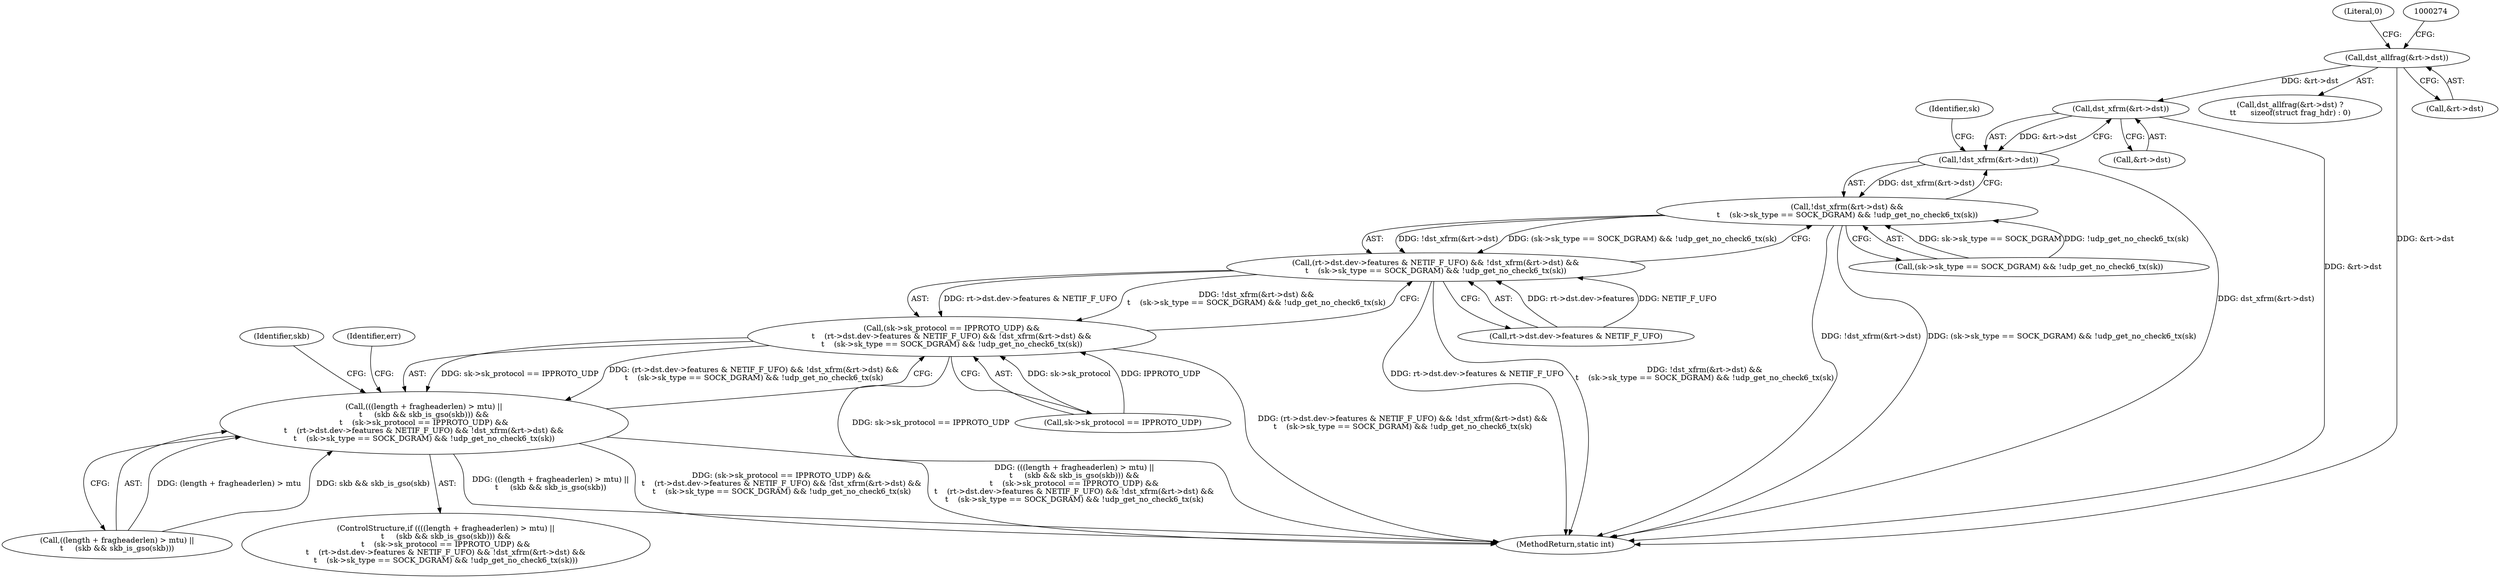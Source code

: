digraph "0_linux_232cd35d0804cc241eb887bb8d4d9b3b9881c64a@pointer" {
"1000268" [label="(Call,dst_allfrag(&rt->dst))"];
"1000464" [label="(Call,dst_xfrm(&rt->dst))"];
"1000463" [label="(Call,!dst_xfrm(&rt->dst))"];
"1000462" [label="(Call,!dst_xfrm(&rt->dst) &&\n\t    (sk->sk_type == SOCK_DGRAM) && !udp_get_no_check6_tx(sk))"];
"1000452" [label="(Call,(rt->dst.dev->features & NETIF_F_UFO) && !dst_xfrm(&rt->dst) &&\n\t    (sk->sk_type == SOCK_DGRAM) && !udp_get_no_check6_tx(sk))"];
"1000446" [label="(Call,(sk->sk_protocol == IPPROTO_UDP) &&\n\t    (rt->dst.dev->features & NETIF_F_UFO) && !dst_xfrm(&rt->dst) &&\n\t    (sk->sk_type == SOCK_DGRAM) && !udp_get_no_check6_tx(sk))"];
"1000435" [label="(Call,(((length + fragheaderlen) > mtu) ||\n\t     (skb && skb_is_gso(skb))) &&\n\t    (sk->sk_protocol == IPPROTO_UDP) &&\n\t    (rt->dst.dev->features & NETIF_F_UFO) && !dst_xfrm(&rt->dst) &&\n\t    (sk->sk_type == SOCK_DGRAM) && !udp_get_no_check6_tx(sk))"];
"1000465" [label="(Call,&rt->dst)"];
"1000268" [label="(Call,dst_allfrag(&rt->dst))"];
"1000452" [label="(Call,(rt->dst.dev->features & NETIF_F_UFO) && !dst_xfrm(&rt->dst) &&\n\t    (sk->sk_type == SOCK_DGRAM) && !udp_get_no_check6_tx(sk))"];
"1000436" [label="(Call,((length + fragheaderlen) > mtu) ||\n\t     (skb && skb_is_gso(skb)))"];
"1000462" [label="(Call,!dst_xfrm(&rt->dst) &&\n\t    (sk->sk_type == SOCK_DGRAM) && !udp_get_no_check6_tx(sk))"];
"1000267" [label="(Call,dst_allfrag(&rt->dst) ?\n\t\t      sizeof(struct frag_hdr) : 0)"];
"1000472" [label="(Identifier,sk)"];
"1000447" [label="(Call,sk->sk_protocol == IPPROTO_UDP)"];
"1000464" [label="(Call,dst_xfrm(&rt->dst))"];
"1001103" [label="(MethodReturn,static int)"];
"1000469" [label="(Call,(sk->sk_type == SOCK_DGRAM) && !udp_get_no_check6_tx(sk))"];
"1000275" [label="(Literal,0)"];
"1000463" [label="(Call,!dst_xfrm(&rt->dst))"];
"1000269" [label="(Call,&rt->dst)"];
"1000453" [label="(Call,rt->dst.dev->features & NETIF_F_UFO)"];
"1000501" [label="(Identifier,skb)"];
"1000434" [label="(ControlStructure,if ((((length + fragheaderlen) > mtu) ||\n\t     (skb && skb_is_gso(skb))) &&\n\t    (sk->sk_protocol == IPPROTO_UDP) &&\n\t    (rt->dst.dev->features & NETIF_F_UFO) && !dst_xfrm(&rt->dst) &&\n\t    (sk->sk_type == SOCK_DGRAM) && !udp_get_no_check6_tx(sk)))"];
"1000435" [label="(Call,(((length + fragheaderlen) > mtu) ||\n\t     (skb && skb_is_gso(skb))) &&\n\t    (sk->sk_protocol == IPPROTO_UDP) &&\n\t    (rt->dst.dev->features & NETIF_F_UFO) && !dst_xfrm(&rt->dst) &&\n\t    (sk->sk_type == SOCK_DGRAM) && !udp_get_no_check6_tx(sk))"];
"1000446" [label="(Call,(sk->sk_protocol == IPPROTO_UDP) &&\n\t    (rt->dst.dev->features & NETIF_F_UFO) && !dst_xfrm(&rt->dst) &&\n\t    (sk->sk_type == SOCK_DGRAM) && !udp_get_no_check6_tx(sk))"];
"1000480" [label="(Identifier,err)"];
"1000268" -> "1000267"  [label="AST: "];
"1000268" -> "1000269"  [label="CFG: "];
"1000269" -> "1000268"  [label="AST: "];
"1000274" -> "1000268"  [label="CFG: "];
"1000275" -> "1000268"  [label="CFG: "];
"1000268" -> "1001103"  [label="DDG: &rt->dst"];
"1000268" -> "1000464"  [label="DDG: &rt->dst"];
"1000464" -> "1000463"  [label="AST: "];
"1000464" -> "1000465"  [label="CFG: "];
"1000465" -> "1000464"  [label="AST: "];
"1000463" -> "1000464"  [label="CFG: "];
"1000464" -> "1001103"  [label="DDG: &rt->dst"];
"1000464" -> "1000463"  [label="DDG: &rt->dst"];
"1000463" -> "1000462"  [label="AST: "];
"1000472" -> "1000463"  [label="CFG: "];
"1000462" -> "1000463"  [label="CFG: "];
"1000463" -> "1001103"  [label="DDG: dst_xfrm(&rt->dst)"];
"1000463" -> "1000462"  [label="DDG: dst_xfrm(&rt->dst)"];
"1000462" -> "1000452"  [label="AST: "];
"1000462" -> "1000469"  [label="CFG: "];
"1000469" -> "1000462"  [label="AST: "];
"1000452" -> "1000462"  [label="CFG: "];
"1000462" -> "1001103"  [label="DDG: !dst_xfrm(&rt->dst)"];
"1000462" -> "1001103"  [label="DDG: (sk->sk_type == SOCK_DGRAM) && !udp_get_no_check6_tx(sk)"];
"1000462" -> "1000452"  [label="DDG: !dst_xfrm(&rt->dst)"];
"1000462" -> "1000452"  [label="DDG: (sk->sk_type == SOCK_DGRAM) && !udp_get_no_check6_tx(sk)"];
"1000469" -> "1000462"  [label="DDG: sk->sk_type == SOCK_DGRAM"];
"1000469" -> "1000462"  [label="DDG: !udp_get_no_check6_tx(sk)"];
"1000452" -> "1000446"  [label="AST: "];
"1000452" -> "1000453"  [label="CFG: "];
"1000453" -> "1000452"  [label="AST: "];
"1000446" -> "1000452"  [label="CFG: "];
"1000452" -> "1001103"  [label="DDG: rt->dst.dev->features & NETIF_F_UFO"];
"1000452" -> "1001103"  [label="DDG: !dst_xfrm(&rt->dst) &&\n\t    (sk->sk_type == SOCK_DGRAM) && !udp_get_no_check6_tx(sk)"];
"1000452" -> "1000446"  [label="DDG: rt->dst.dev->features & NETIF_F_UFO"];
"1000452" -> "1000446"  [label="DDG: !dst_xfrm(&rt->dst) &&\n\t    (sk->sk_type == SOCK_DGRAM) && !udp_get_no_check6_tx(sk)"];
"1000453" -> "1000452"  [label="DDG: rt->dst.dev->features"];
"1000453" -> "1000452"  [label="DDG: NETIF_F_UFO"];
"1000446" -> "1000435"  [label="AST: "];
"1000446" -> "1000447"  [label="CFG: "];
"1000447" -> "1000446"  [label="AST: "];
"1000435" -> "1000446"  [label="CFG: "];
"1000446" -> "1001103"  [label="DDG: sk->sk_protocol == IPPROTO_UDP"];
"1000446" -> "1001103"  [label="DDG: (rt->dst.dev->features & NETIF_F_UFO) && !dst_xfrm(&rt->dst) &&\n\t    (sk->sk_type == SOCK_DGRAM) && !udp_get_no_check6_tx(sk)"];
"1000446" -> "1000435"  [label="DDG: sk->sk_protocol == IPPROTO_UDP"];
"1000446" -> "1000435"  [label="DDG: (rt->dst.dev->features & NETIF_F_UFO) && !dst_xfrm(&rt->dst) &&\n\t    (sk->sk_type == SOCK_DGRAM) && !udp_get_no_check6_tx(sk)"];
"1000447" -> "1000446"  [label="DDG: sk->sk_protocol"];
"1000447" -> "1000446"  [label="DDG: IPPROTO_UDP"];
"1000435" -> "1000434"  [label="AST: "];
"1000435" -> "1000436"  [label="CFG: "];
"1000436" -> "1000435"  [label="AST: "];
"1000480" -> "1000435"  [label="CFG: "];
"1000501" -> "1000435"  [label="CFG: "];
"1000435" -> "1001103"  [label="DDG: ((length + fragheaderlen) > mtu) ||\n\t     (skb && skb_is_gso(skb))"];
"1000435" -> "1001103"  [label="DDG: (sk->sk_protocol == IPPROTO_UDP) &&\n\t    (rt->dst.dev->features & NETIF_F_UFO) && !dst_xfrm(&rt->dst) &&\n\t    (sk->sk_type == SOCK_DGRAM) && !udp_get_no_check6_tx(sk)"];
"1000435" -> "1001103"  [label="DDG: (((length + fragheaderlen) > mtu) ||\n\t     (skb && skb_is_gso(skb))) &&\n\t    (sk->sk_protocol == IPPROTO_UDP) &&\n\t    (rt->dst.dev->features & NETIF_F_UFO) && !dst_xfrm(&rt->dst) &&\n\t    (sk->sk_type == SOCK_DGRAM) && !udp_get_no_check6_tx(sk)"];
"1000436" -> "1000435"  [label="DDG: (length + fragheaderlen) > mtu"];
"1000436" -> "1000435"  [label="DDG: skb && skb_is_gso(skb)"];
}
